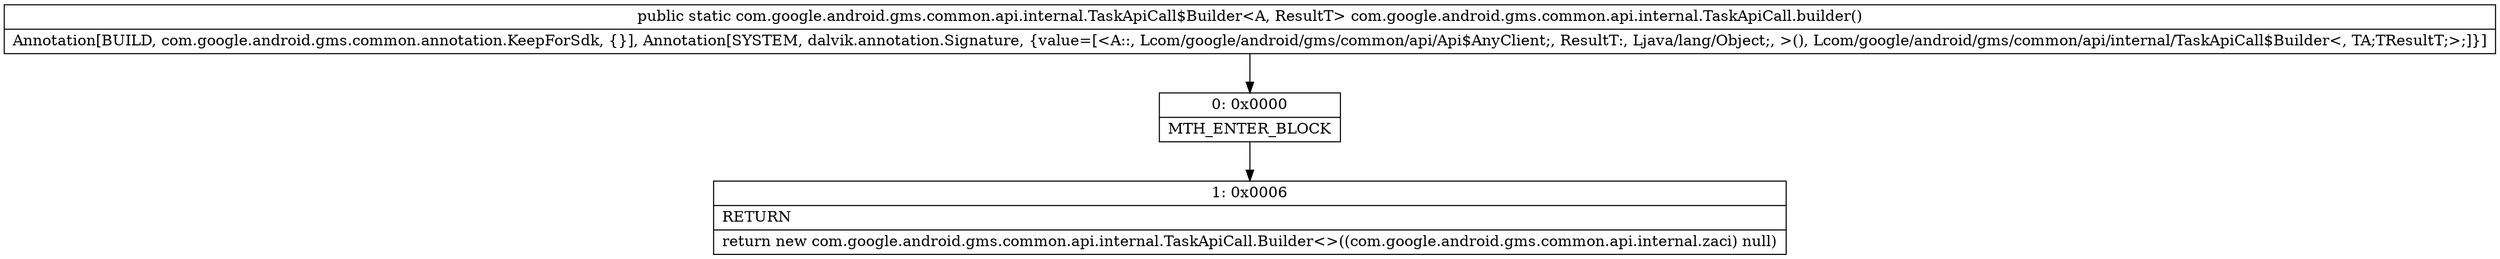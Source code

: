digraph "CFG forcom.google.android.gms.common.api.internal.TaskApiCall.builder()Lcom\/google\/android\/gms\/common\/api\/internal\/TaskApiCall$Builder;" {
Node_0 [shape=record,label="{0\:\ 0x0000|MTH_ENTER_BLOCK\l}"];
Node_1 [shape=record,label="{1\:\ 0x0006|RETURN\l|return new com.google.android.gms.common.api.internal.TaskApiCall.Builder\<\>((com.google.android.gms.common.api.internal.zaci) null)\l}"];
MethodNode[shape=record,label="{public static com.google.android.gms.common.api.internal.TaskApiCall$Builder\<A, ResultT\> com.google.android.gms.common.api.internal.TaskApiCall.builder()  | Annotation[BUILD, com.google.android.gms.common.annotation.KeepForSdk, \{\}], Annotation[SYSTEM, dalvik.annotation.Signature, \{value=[\<A::, Lcom\/google\/android\/gms\/common\/api\/Api$AnyClient;, ResultT:, Ljava\/lang\/Object;, \>(), Lcom\/google\/android\/gms\/common\/api\/internal\/TaskApiCall$Builder\<, TA;TResultT;\>;]\}]\l}"];
MethodNode -> Node_0;
Node_0 -> Node_1;
}

